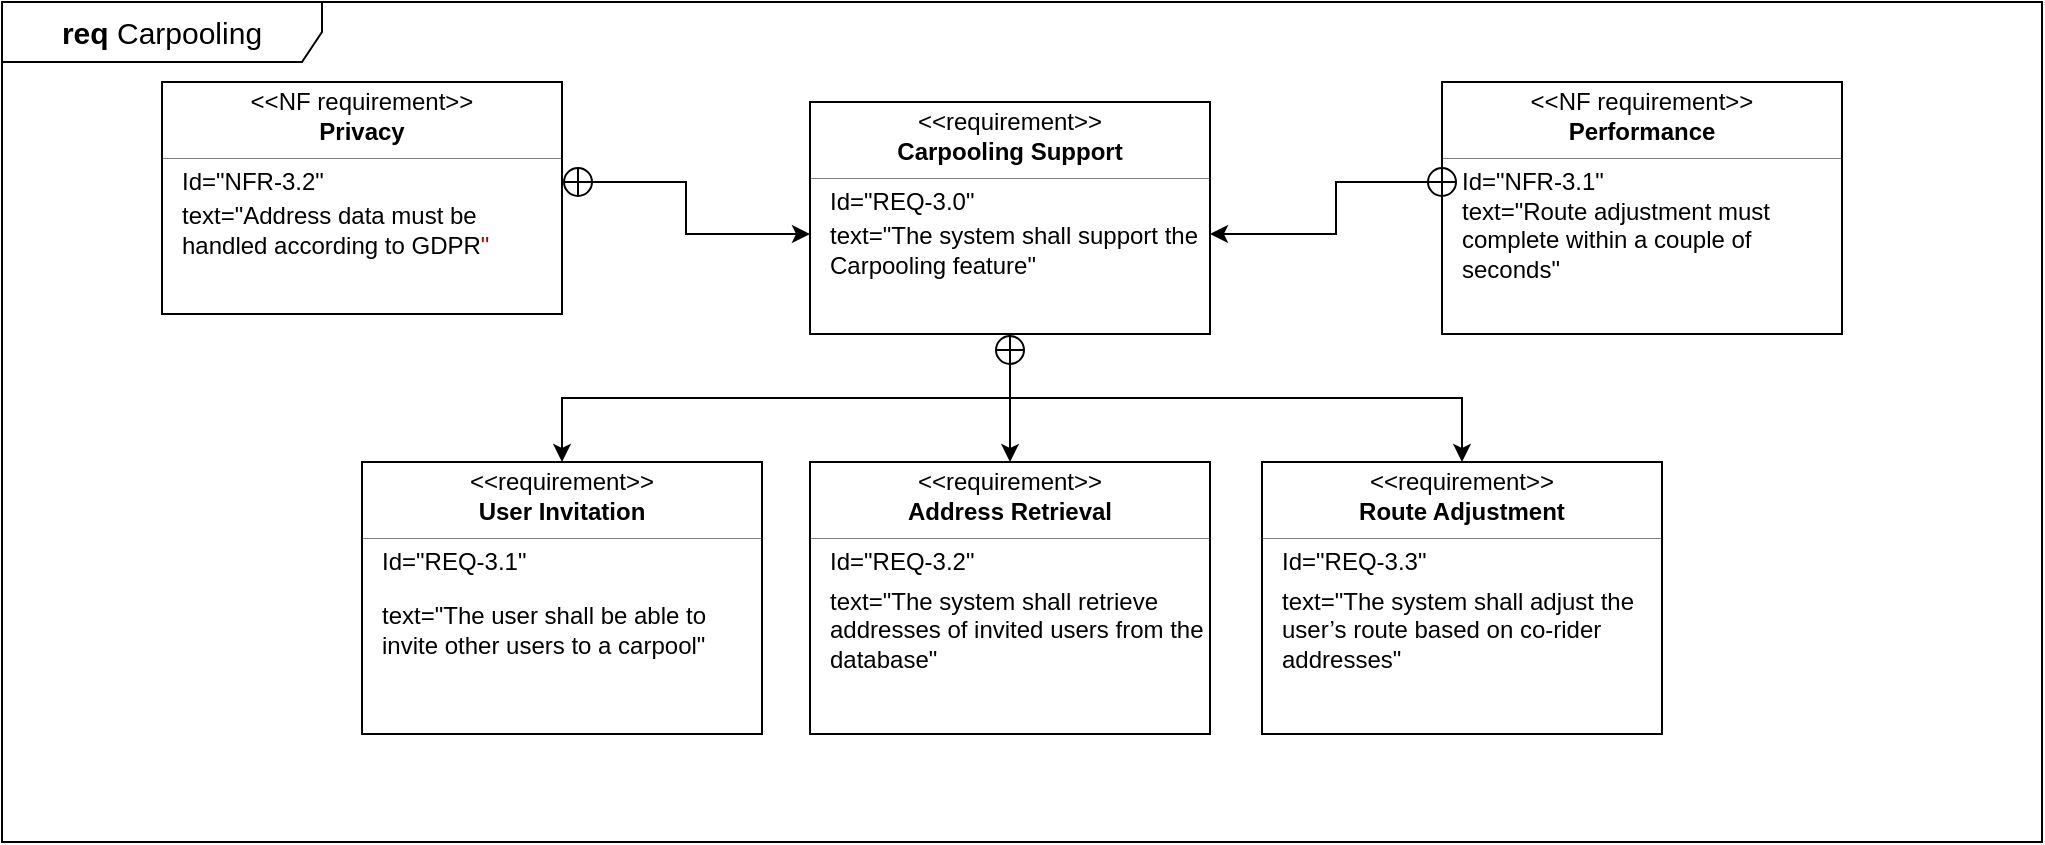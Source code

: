 <mxfile>
    <diagram name="Page-1" id="jVy5ansgh5haitN2zPb1">
        <mxGraphModel dx="746" dy="563" grid="1" gridSize="10" guides="1" tooltips="1" connect="1" arrows="1" fold="1" page="1" pageScale="1" pageWidth="827" pageHeight="1169" math="0" shadow="0">
            <root>
                <mxCell id="0"/>
                <mxCell id="1" parent="0"/>
                <mxCell id="3hlQd6VnyrCngBvV6r2V-1" value="&lt;font style=&quot;font-size: 15px;&quot;&gt;&lt;b style=&quot;&quot;&gt;req &lt;/b&gt;Carpooling&lt;/font&gt;" style="shape=umlFrame;whiteSpace=wrap;html=1;pointerEvents=0;recursiveResize=0;container=1;collapsible=0;width=160;" parent="1" vertex="1">
                    <mxGeometry x="40" y="20" width="1020" height="420" as="geometry"/>
                </mxCell>
                <mxCell id="3hlQd6VnyrCngBvV6r2V-31" value="" style="fontStyle=1;align=center;verticalAlign=middle;childLayout=stackLayout;horizontal=1;horizontalStack=0;resizeParent=1;resizeParentMax=0;resizeLast=0;marginBottom=0;" parent="3hlQd6VnyrCngBvV6r2V-1" vertex="1">
                    <mxGeometry x="404" y="230" width="200" height="136" as="geometry"/>
                </mxCell>
                <mxCell id="3hlQd6VnyrCngBvV6r2V-32" value="&amp;lt;&amp;lt;requirement&amp;gt;&amp;gt;" style="html=1;align=center;spacing=0;verticalAlign=middle;strokeColor=none;fillColor=none;whiteSpace=wrap;spacingTop=3;" parent="3hlQd6VnyrCngBvV6r2V-31" vertex="1">
                    <mxGeometry width="200" height="16" as="geometry"/>
                </mxCell>
                <mxCell id="3hlQd6VnyrCngBvV6r2V-33" value="Address Retrieval" style="html=1;align=center;spacing=0;verticalAlign=middle;strokeColor=none;fillColor=none;whiteSpace=wrap;fontStyle=1" parent="3hlQd6VnyrCngBvV6r2V-31" vertex="1">
                    <mxGeometry y="16" width="200" height="18" as="geometry"/>
                </mxCell>
                <mxCell id="3hlQd6VnyrCngBvV6r2V-34" value="" style="line;strokeWidth=0.25;fillColor=none;align=left;verticalAlign=middle;spacingTop=-1;spacingLeft=3;spacingRight=3;rotatable=0;labelPosition=right;points=[];portConstraint=eastwest;" parent="3hlQd6VnyrCngBvV6r2V-31" vertex="1">
                    <mxGeometry y="34" width="200" height="8" as="geometry"/>
                </mxCell>
                <mxCell id="3hlQd6VnyrCngBvV6r2V-35" value="Id=&quot;&lt;span style=&quot;background-color: transparent;&quot;&gt;REQ-3.2&lt;/span&gt;&quot;" style="html=1;align=left;spacing=0;verticalAlign=middle;strokeColor=none;fillColor=none;whiteSpace=wrap;spacingLeft=10;" parent="3hlQd6VnyrCngBvV6r2V-31" vertex="1">
                    <mxGeometry y="42" width="200" height="16" as="geometry"/>
                </mxCell>
                <mxCell id="3hlQd6VnyrCngBvV6r2V-36" value="text=&quot;The system shall retrieve addresses of invited users from the database&quot;" style="html=1;align=left;spacing=0;verticalAlign=middle;strokeColor=none;fillColor=none;whiteSpace=wrap;spacingLeft=10;" parent="3hlQd6VnyrCngBvV6r2V-31" vertex="1">
                    <mxGeometry y="58" width="200" height="52" as="geometry"/>
                </mxCell>
                <mxCell id="3hlQd6VnyrCngBvV6r2V-37" value="" style="html=1;align=center;spacing=0;verticalAlign=middle;strokeColor=none;fillColor=none;whiteSpace=wrap;" parent="3hlQd6VnyrCngBvV6r2V-31" vertex="1">
                    <mxGeometry y="110" width="200" height="26" as="geometry"/>
                </mxCell>
                <mxCell id="3hlQd6VnyrCngBvV6r2V-39" value="" style="fontStyle=1;align=center;verticalAlign=middle;childLayout=stackLayout;horizontal=1;horizontalStack=0;resizeParent=1;resizeParentMax=0;resizeLast=0;marginBottom=0;" parent="3hlQd6VnyrCngBvV6r2V-1" vertex="1">
                    <mxGeometry x="630" y="230" width="200" height="136" as="geometry"/>
                </mxCell>
                <mxCell id="3hlQd6VnyrCngBvV6r2V-40" value="&amp;lt;&amp;lt;requirement&amp;gt;&amp;gt;" style="html=1;align=center;spacing=0;verticalAlign=middle;strokeColor=none;fillColor=none;whiteSpace=wrap;spacingTop=3;" parent="3hlQd6VnyrCngBvV6r2V-39" vertex="1">
                    <mxGeometry width="200" height="16" as="geometry"/>
                </mxCell>
                <mxCell id="3hlQd6VnyrCngBvV6r2V-41" value="Route Adjustment" style="html=1;align=center;spacing=0;verticalAlign=middle;strokeColor=none;fillColor=none;whiteSpace=wrap;fontStyle=1" parent="3hlQd6VnyrCngBvV6r2V-39" vertex="1">
                    <mxGeometry y="16" width="200" height="18" as="geometry"/>
                </mxCell>
                <mxCell id="3hlQd6VnyrCngBvV6r2V-42" value="" style="line;strokeWidth=0.25;fillColor=none;align=left;verticalAlign=middle;spacingTop=-1;spacingLeft=3;spacingRight=3;rotatable=0;labelPosition=right;points=[];portConstraint=eastwest;" parent="3hlQd6VnyrCngBvV6r2V-39" vertex="1">
                    <mxGeometry y="34" width="200" height="8" as="geometry"/>
                </mxCell>
                <mxCell id="3hlQd6VnyrCngBvV6r2V-43" value="Id=&quot;&lt;span style=&quot;background-color: transparent;&quot;&gt;REQ-3.3&lt;/span&gt;&quot;" style="html=1;align=left;spacing=0;verticalAlign=middle;strokeColor=none;fillColor=none;whiteSpace=wrap;spacingLeft=10;" parent="3hlQd6VnyrCngBvV6r2V-39" vertex="1">
                    <mxGeometry y="42" width="200" height="16" as="geometry"/>
                </mxCell>
                <mxCell id="3hlQd6VnyrCngBvV6r2V-44" value="text=&quot;The system shall adjust the user’s route based on co-rider addresses&quot;" style="html=1;align=left;spacing=0;verticalAlign=middle;strokeColor=none;fillColor=none;whiteSpace=wrap;spacingLeft=10;" parent="3hlQd6VnyrCngBvV6r2V-39" vertex="1">
                    <mxGeometry y="58" width="200" height="52" as="geometry"/>
                </mxCell>
                <mxCell id="3hlQd6VnyrCngBvV6r2V-45" value="" style="html=1;align=center;spacing=0;verticalAlign=middle;strokeColor=none;fillColor=none;whiteSpace=wrap;" parent="3hlQd6VnyrCngBvV6r2V-39" vertex="1">
                    <mxGeometry y="110" width="200" height="26" as="geometry"/>
                </mxCell>
                <mxCell id="3hlQd6VnyrCngBvV6r2V-16" value="" style="fontStyle=1;align=center;verticalAlign=middle;childLayout=stackLayout;horizontal=1;horizontalStack=0;resizeParent=1;resizeParentMax=0;resizeLast=0;marginBottom=0;" parent="1" vertex="1">
                    <mxGeometry x="444" y="70" width="200" height="116" as="geometry"/>
                </mxCell>
                <mxCell id="3hlQd6VnyrCngBvV6r2V-17" value="&amp;lt;&amp;lt;requirement&amp;gt;&amp;gt;" style="html=1;align=center;spacing=0;verticalAlign=middle;strokeColor=none;fillColor=none;whiteSpace=wrap;spacingTop=3;" parent="3hlQd6VnyrCngBvV6r2V-16" vertex="1">
                    <mxGeometry width="200" height="16" as="geometry"/>
                </mxCell>
                <mxCell id="3hlQd6VnyrCngBvV6r2V-18" value="&lt;b&gt;Carpooling Support&lt;/b&gt;" style="html=1;align=center;spacing=0;verticalAlign=middle;strokeColor=none;fillColor=none;whiteSpace=wrap;fontStyle=1" parent="3hlQd6VnyrCngBvV6r2V-16" vertex="1">
                    <mxGeometry y="16" width="200" height="18" as="geometry"/>
                </mxCell>
                <mxCell id="3hlQd6VnyrCngBvV6r2V-19" value="" style="line;strokeWidth=0.25;fillColor=none;align=left;verticalAlign=middle;spacingTop=-1;spacingLeft=3;spacingRight=3;rotatable=0;labelPosition=right;points=[];portConstraint=eastwest;" parent="3hlQd6VnyrCngBvV6r2V-16" vertex="1">
                    <mxGeometry y="34" width="200" height="8" as="geometry"/>
                </mxCell>
                <mxCell id="3hlQd6VnyrCngBvV6r2V-21" value="Id=&quot;&lt;span style=&quot;background-color: transparent;&quot;&gt;REQ-3.0&lt;/span&gt;&quot;" style="html=1;align=left;spacing=0;verticalAlign=middle;strokeColor=none;fillColor=none;whiteSpace=wrap;spacingLeft=10;" parent="3hlQd6VnyrCngBvV6r2V-16" vertex="1">
                    <mxGeometry y="42" width="200" height="16" as="geometry"/>
                </mxCell>
                <mxCell id="3hlQd6VnyrCngBvV6r2V-20" value="text=&quot;The system shall support the Carpooling feature&quot;" style="html=1;align=left;spacing=0;verticalAlign=middle;strokeColor=none;fillColor=none;whiteSpace=wrap;spacingLeft=10;" parent="3hlQd6VnyrCngBvV6r2V-16" vertex="1">
                    <mxGeometry y="58" width="200" height="32" as="geometry"/>
                </mxCell>
                <mxCell id="3hlQd6VnyrCngBvV6r2V-22" value="" style="html=1;align=center;spacing=0;verticalAlign=middle;strokeColor=none;fillColor=none;whiteSpace=wrap;" parent="3hlQd6VnyrCngBvV6r2V-16" vertex="1">
                    <mxGeometry y="90" width="200" height="26" as="geometry"/>
                </mxCell>
                <mxCell id="3hlQd6VnyrCngBvV6r2V-24" value="" style="fontStyle=1;align=center;verticalAlign=middle;childLayout=stackLayout;horizontal=1;horizontalStack=0;resizeParent=1;resizeParentMax=0;resizeLast=0;marginBottom=0;" parent="1" vertex="1">
                    <mxGeometry x="220" y="250" width="200" height="136" as="geometry"/>
                </mxCell>
                <mxCell id="3hlQd6VnyrCngBvV6r2V-25" value="&amp;lt;&amp;lt;requirement&amp;gt;&amp;gt;" style="html=1;align=center;spacing=0;verticalAlign=middle;strokeColor=none;fillColor=none;whiteSpace=wrap;spacingTop=3;" parent="3hlQd6VnyrCngBvV6r2V-24" vertex="1">
                    <mxGeometry width="200" height="16" as="geometry"/>
                </mxCell>
                <mxCell id="3hlQd6VnyrCngBvV6r2V-26" value="User Invitation" style="html=1;align=center;spacing=0;verticalAlign=middle;strokeColor=none;fillColor=none;whiteSpace=wrap;fontStyle=1" parent="3hlQd6VnyrCngBvV6r2V-24" vertex="1">
                    <mxGeometry y="16" width="200" height="18" as="geometry"/>
                </mxCell>
                <mxCell id="3hlQd6VnyrCngBvV6r2V-27" value="" style="line;strokeWidth=0.25;fillColor=none;align=left;verticalAlign=middle;spacingTop=-1;spacingLeft=3;spacingRight=3;rotatable=0;labelPosition=right;points=[];portConstraint=eastwest;" parent="3hlQd6VnyrCngBvV6r2V-24" vertex="1">
                    <mxGeometry y="34" width="200" height="8" as="geometry"/>
                </mxCell>
                <mxCell id="3hlQd6VnyrCngBvV6r2V-28" value="Id=&quot;&lt;span style=&quot;background-color: transparent;&quot;&gt;REQ-3.1&lt;/span&gt;&quot;" style="html=1;align=left;spacing=0;verticalAlign=middle;strokeColor=none;fillColor=none;whiteSpace=wrap;spacingLeft=10;" parent="3hlQd6VnyrCngBvV6r2V-24" vertex="1">
                    <mxGeometry y="42" width="200" height="16" as="geometry"/>
                </mxCell>
                <mxCell id="3hlQd6VnyrCngBvV6r2V-29" value="text=&quot;The user shall be able to invite other users to a carpool&quot;" style="html=1;align=left;spacing=0;verticalAlign=middle;strokeColor=none;fillColor=none;whiteSpace=wrap;spacingLeft=10;" parent="3hlQd6VnyrCngBvV6r2V-24" vertex="1">
                    <mxGeometry y="58" width="200" height="52" as="geometry"/>
                </mxCell>
                <mxCell id="3hlQd6VnyrCngBvV6r2V-30" value="" style="html=1;align=center;spacing=0;verticalAlign=middle;strokeColor=none;fillColor=none;whiteSpace=wrap;" parent="3hlQd6VnyrCngBvV6r2V-24" vertex="1">
                    <mxGeometry y="110" width="200" height="26" as="geometry"/>
                </mxCell>
                <mxCell id="3hlQd6VnyrCngBvV6r2V-46" style="edgeStyle=orthogonalEdgeStyle;rounded=0;orthogonalLoop=1;jettySize=auto;html=1;exitX=0.5;exitY=1;exitDx=0;exitDy=0;entryX=0.5;entryY=0;entryDx=0;entryDy=0;" parent="1" source="3hlQd6VnyrCngBvV6r2V-22" target="3hlQd6VnyrCngBvV6r2V-25" edge="1">
                    <mxGeometry relative="1" as="geometry"/>
                </mxCell>
                <mxCell id="3hlQd6VnyrCngBvV6r2V-47" style="edgeStyle=orthogonalEdgeStyle;rounded=0;orthogonalLoop=1;jettySize=auto;html=1;exitX=0.5;exitY=1;exitDx=0;exitDy=0;entryX=0.5;entryY=0;entryDx=0;entryDy=0;" parent="1" source="3hlQd6VnyrCngBvV6r2V-22" target="3hlQd6VnyrCngBvV6r2V-32" edge="1">
                    <mxGeometry relative="1" as="geometry"/>
                </mxCell>
                <mxCell id="3hlQd6VnyrCngBvV6r2V-48" style="edgeStyle=orthogonalEdgeStyle;rounded=0;orthogonalLoop=1;jettySize=auto;html=1;exitX=0.5;exitY=1;exitDx=0;exitDy=0;entryX=0.5;entryY=0;entryDx=0;entryDy=0;startArrow=circlePlus;startFill=0;" parent="1" source="3hlQd6VnyrCngBvV6r2V-22" target="3hlQd6VnyrCngBvV6r2V-40" edge="1">
                    <mxGeometry relative="1" as="geometry"/>
                </mxCell>
                <mxCell id="3hlQd6VnyrCngBvV6r2V-56" value="" style="fontStyle=1;align=center;verticalAlign=middle;childLayout=stackLayout;horizontal=1;horizontalStack=0;resizeParent=1;resizeParentMax=0;resizeLast=0;marginBottom=0;" parent="1" vertex="1">
                    <mxGeometry x="760" y="60" width="200" height="126" as="geometry"/>
                </mxCell>
                <mxCell id="3hlQd6VnyrCngBvV6r2V-57" value="&amp;lt;&amp;lt;NF requirement&amp;gt;&amp;gt;" style="html=1;align=center;spacing=0;verticalAlign=middle;strokeColor=none;fillColor=none;whiteSpace=wrap;spacingTop=3;" parent="3hlQd6VnyrCngBvV6r2V-56" vertex="1">
                    <mxGeometry width="200" height="16" as="geometry"/>
                </mxCell>
                <mxCell id="3hlQd6VnyrCngBvV6r2V-58" value="Performance" style="html=1;align=center;spacing=0;verticalAlign=middle;strokeColor=none;fillColor=none;whiteSpace=wrap;fontStyle=1" parent="3hlQd6VnyrCngBvV6r2V-56" vertex="1">
                    <mxGeometry y="16" width="200" height="18" as="geometry"/>
                </mxCell>
                <mxCell id="3hlQd6VnyrCngBvV6r2V-59" value="" style="line;strokeWidth=0.25;fillColor=none;align=left;verticalAlign=middle;spacingTop=-1;spacingLeft=3;spacingRight=3;rotatable=0;labelPosition=right;points=[];portConstraint=eastwest;" parent="3hlQd6VnyrCngBvV6r2V-56" vertex="1">
                    <mxGeometry y="34" width="200" height="8" as="geometry"/>
                </mxCell>
                <mxCell id="3hlQd6VnyrCngBvV6r2V-60" value="Id=&quot;&lt;span style=&quot;background-color: transparent;&quot;&gt;NFR-3.1&lt;/span&gt;&quot;" style="html=1;align=left;spacing=0;verticalAlign=middle;strokeColor=none;fillColor=none;whiteSpace=wrap;spacingLeft=10;" parent="3hlQd6VnyrCngBvV6r2V-56" vertex="1">
                    <mxGeometry y="42" width="200" height="16" as="geometry"/>
                </mxCell>
                <mxCell id="3hlQd6VnyrCngBvV6r2V-61" value="text=&quot;&lt;span style=&quot;background-color: transparent;&quot;&gt;Route adjustment must complete within a couple of seconds&lt;/span&gt;&lt;span style=&quot;background-color: transparent; color: light-dark(rgb(0, 0, 0), rgb(255, 255, 255));&quot;&gt;&quot;&lt;/span&gt;" style="html=1;align=left;spacing=0;verticalAlign=middle;strokeColor=none;fillColor=none;whiteSpace=wrap;spacingLeft=10;" parent="3hlQd6VnyrCngBvV6r2V-56" vertex="1">
                    <mxGeometry y="58" width="200" height="42" as="geometry"/>
                </mxCell>
                <mxCell id="3hlQd6VnyrCngBvV6r2V-62" value="" style="html=1;align=center;spacing=0;verticalAlign=middle;strokeColor=none;fillColor=none;whiteSpace=wrap;" parent="3hlQd6VnyrCngBvV6r2V-56" vertex="1">
                    <mxGeometry y="100" width="200" height="26" as="geometry"/>
                </mxCell>
                <mxCell id="3hlQd6VnyrCngBvV6r2V-63" value="" style="fontStyle=1;align=center;verticalAlign=middle;childLayout=stackLayout;horizontal=1;horizontalStack=0;resizeParent=1;resizeParentMax=0;resizeLast=0;marginBottom=0;" parent="1" vertex="1">
                    <mxGeometry x="120" y="60" width="200" height="116" as="geometry"/>
                </mxCell>
                <mxCell id="3hlQd6VnyrCngBvV6r2V-64" value="&amp;lt;&amp;lt;NF requirement&amp;gt;&amp;gt;" style="html=1;align=center;spacing=0;verticalAlign=middle;strokeColor=none;fillColor=none;whiteSpace=wrap;spacingTop=3;" parent="3hlQd6VnyrCngBvV6r2V-63" vertex="1">
                    <mxGeometry width="200" height="16" as="geometry"/>
                </mxCell>
                <mxCell id="3hlQd6VnyrCngBvV6r2V-65" value="Privacy" style="html=1;align=center;spacing=0;verticalAlign=middle;strokeColor=none;fillColor=none;whiteSpace=wrap;fontStyle=1" parent="3hlQd6VnyrCngBvV6r2V-63" vertex="1">
                    <mxGeometry y="16" width="200" height="18" as="geometry"/>
                </mxCell>
                <mxCell id="3hlQd6VnyrCngBvV6r2V-66" value="" style="line;strokeWidth=0.25;fillColor=none;align=left;verticalAlign=middle;spacingTop=-1;spacingLeft=3;spacingRight=3;rotatable=0;labelPosition=right;points=[];portConstraint=eastwest;" parent="3hlQd6VnyrCngBvV6r2V-63" vertex="1">
                    <mxGeometry y="34" width="200" height="8" as="geometry"/>
                </mxCell>
                <mxCell id="3hlQd6VnyrCngBvV6r2V-67" value="Id=&quot;&lt;span style=&quot;background-color: transparent;&quot;&gt;NFR-3.2&lt;/span&gt;&quot;" style="html=1;align=left;spacing=0;verticalAlign=middle;strokeColor=none;fillColor=none;whiteSpace=wrap;spacingLeft=10;" parent="3hlQd6VnyrCngBvV6r2V-63" vertex="1">
                    <mxGeometry y="42" width="200" height="16" as="geometry"/>
                </mxCell>
                <mxCell id="3hlQd6VnyrCngBvV6r2V-68" value="text=&quot;&lt;span style=&quot;background-color: transparent;&quot;&gt;Address data must be handled according to GDPR&lt;font color=&quot;rgba(0, 0, 0, 0)&quot;&gt;&quot;&lt;/font&gt;&lt;/span&gt;" style="html=1;align=left;spacing=0;verticalAlign=middle;strokeColor=none;fillColor=none;whiteSpace=wrap;spacingLeft=10;" parent="3hlQd6VnyrCngBvV6r2V-63" vertex="1">
                    <mxGeometry y="58" width="200" height="32" as="geometry"/>
                </mxCell>
                <mxCell id="3hlQd6VnyrCngBvV6r2V-69" value="" style="html=1;align=center;spacing=0;verticalAlign=middle;strokeColor=none;fillColor=none;whiteSpace=wrap;" parent="3hlQd6VnyrCngBvV6r2V-63" vertex="1">
                    <mxGeometry y="90" width="200" height="26" as="geometry"/>
                </mxCell>
                <mxCell id="3hlQd6VnyrCngBvV6r2V-70" style="edgeStyle=orthogonalEdgeStyle;rounded=0;orthogonalLoop=1;jettySize=auto;html=1;entryX=0;entryY=0.25;entryDx=0;entryDy=0;startArrow=circlePlus;startFill=0;" parent="1" source="3hlQd6VnyrCngBvV6r2V-67" target="3hlQd6VnyrCngBvV6r2V-20" edge="1">
                    <mxGeometry relative="1" as="geometry"/>
                </mxCell>
                <mxCell id="3hlQd6VnyrCngBvV6r2V-71" style="edgeStyle=orthogonalEdgeStyle;rounded=0;orthogonalLoop=1;jettySize=auto;html=1;entryX=1;entryY=0.25;entryDx=0;entryDy=0;exitX=0;exitY=0;exitDx=0;exitDy=0;startArrow=circlePlus;startFill=0;" parent="1" source="3hlQd6VnyrCngBvV6r2V-61" target="3hlQd6VnyrCngBvV6r2V-20" edge="1">
                    <mxGeometry relative="1" as="geometry">
                        <Array as="points">
                            <mxPoint x="760" y="110"/>
                            <mxPoint x="707" y="110"/>
                            <mxPoint x="707" y="136"/>
                        </Array>
                    </mxGeometry>
                </mxCell>
            </root>
        </mxGraphModel>
    </diagram>
</mxfile>